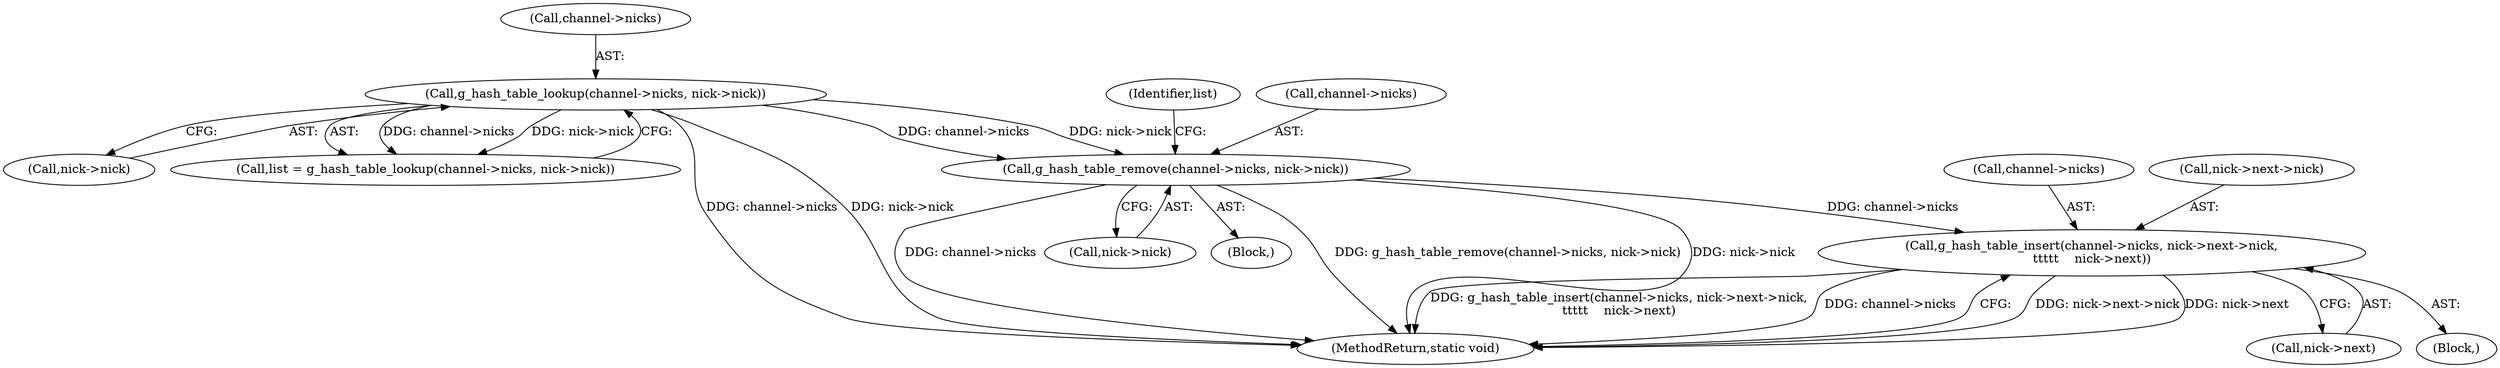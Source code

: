 digraph "1_irssi_5e26325317c72a04c1610ad952974e206384d291_0@API" {
"1000130" [label="(Call,g_hash_table_remove(channel->nicks, nick->nick))"];
"1000107" [label="(Call,g_hash_table_lookup(channel->nicks, nick->nick))"];
"1000144" [label="(Call,g_hash_table_insert(channel->nicks, nick->next->nick,\n\t\t\t\t\t    nick->next))"];
"1000108" [label="(Call,channel->nicks)"];
"1000111" [label="(Call,nick->nick)"];
"1000145" [label="(Call,channel->nicks)"];
"1000153" [label="(Call,nick->next)"];
"1000130" [label="(Call,g_hash_table_remove(channel->nicks, nick->nick))"];
"1000148" [label="(Call,nick->next->nick)"];
"1000105" [label="(Call,list = g_hash_table_lookup(channel->nicks, nick->nick))"];
"1000140" [label="(Identifier,list)"];
"1000107" [label="(Call,g_hash_table_lookup(channel->nicks, nick->nick))"];
"1000143" [label="(Block,)"];
"1000144" [label="(Call,g_hash_table_insert(channel->nicks, nick->next->nick,\n\t\t\t\t\t    nick->next))"];
"1000129" [label="(Block,)"];
"1000131" [label="(Call,channel->nicks)"];
"1000176" [label="(MethodReturn,static void)"];
"1000134" [label="(Call,nick->nick)"];
"1000130" -> "1000129"  [label="AST: "];
"1000130" -> "1000134"  [label="CFG: "];
"1000131" -> "1000130"  [label="AST: "];
"1000134" -> "1000130"  [label="AST: "];
"1000140" -> "1000130"  [label="CFG: "];
"1000130" -> "1000176"  [label="DDG: g_hash_table_remove(channel->nicks, nick->nick)"];
"1000130" -> "1000176"  [label="DDG: nick->nick"];
"1000130" -> "1000176"  [label="DDG: channel->nicks"];
"1000107" -> "1000130"  [label="DDG: channel->nicks"];
"1000107" -> "1000130"  [label="DDG: nick->nick"];
"1000130" -> "1000144"  [label="DDG: channel->nicks"];
"1000107" -> "1000105"  [label="AST: "];
"1000107" -> "1000111"  [label="CFG: "];
"1000108" -> "1000107"  [label="AST: "];
"1000111" -> "1000107"  [label="AST: "];
"1000105" -> "1000107"  [label="CFG: "];
"1000107" -> "1000176"  [label="DDG: channel->nicks"];
"1000107" -> "1000176"  [label="DDG: nick->nick"];
"1000107" -> "1000105"  [label="DDG: channel->nicks"];
"1000107" -> "1000105"  [label="DDG: nick->nick"];
"1000144" -> "1000143"  [label="AST: "];
"1000144" -> "1000153"  [label="CFG: "];
"1000145" -> "1000144"  [label="AST: "];
"1000148" -> "1000144"  [label="AST: "];
"1000153" -> "1000144"  [label="AST: "];
"1000176" -> "1000144"  [label="CFG: "];
"1000144" -> "1000176"  [label="DDG: nick->next->nick"];
"1000144" -> "1000176"  [label="DDG: nick->next"];
"1000144" -> "1000176"  [label="DDG: g_hash_table_insert(channel->nicks, nick->next->nick,\n\t\t\t\t\t    nick->next)"];
"1000144" -> "1000176"  [label="DDG: channel->nicks"];
}
